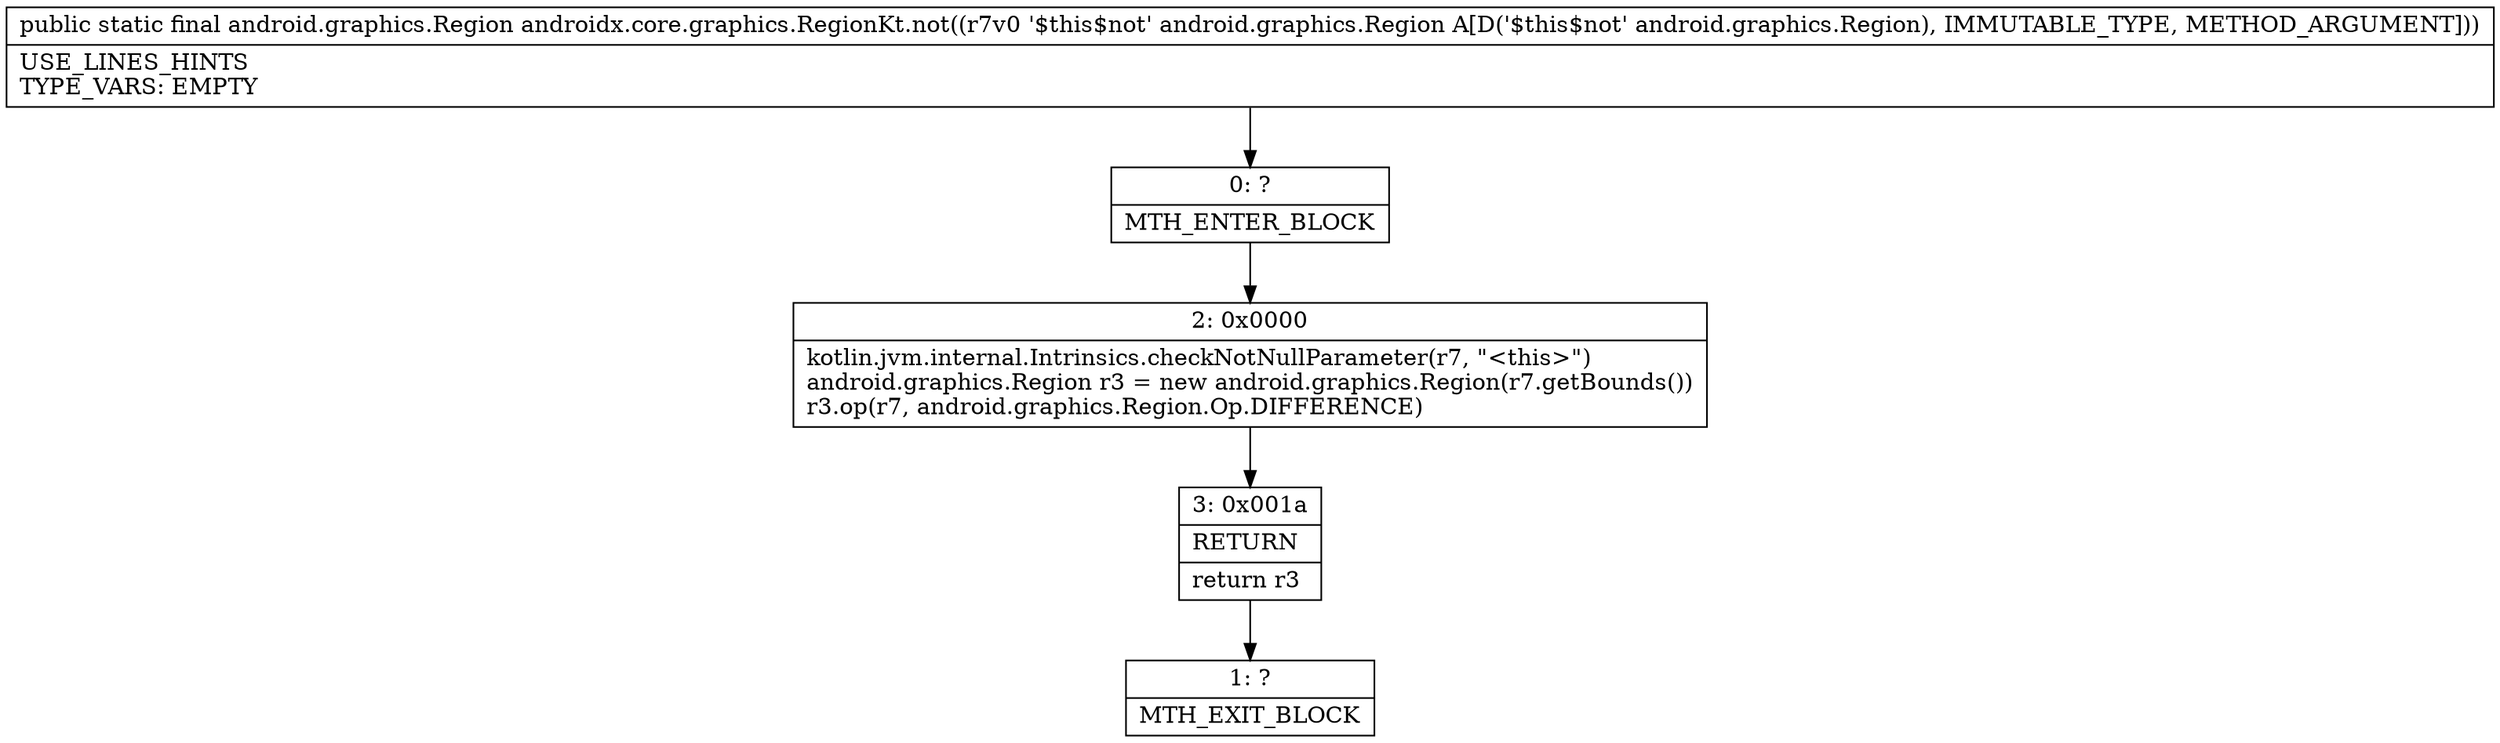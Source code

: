digraph "CFG forandroidx.core.graphics.RegionKt.not(Landroid\/graphics\/Region;)Landroid\/graphics\/Region;" {
Node_0 [shape=record,label="{0\:\ ?|MTH_ENTER_BLOCK\l}"];
Node_2 [shape=record,label="{2\:\ 0x0000|kotlin.jvm.internal.Intrinsics.checkNotNullParameter(r7, \"\<this\>\")\landroid.graphics.Region r3 = new android.graphics.Region(r7.getBounds())\lr3.op(r7, android.graphics.Region.Op.DIFFERENCE)\l}"];
Node_3 [shape=record,label="{3\:\ 0x001a|RETURN\l|return r3\l}"];
Node_1 [shape=record,label="{1\:\ ?|MTH_EXIT_BLOCK\l}"];
MethodNode[shape=record,label="{public static final android.graphics.Region androidx.core.graphics.RegionKt.not((r7v0 '$this$not' android.graphics.Region A[D('$this$not' android.graphics.Region), IMMUTABLE_TYPE, METHOD_ARGUMENT]))  | USE_LINES_HINTS\lTYPE_VARS: EMPTY\l}"];
MethodNode -> Node_0;Node_0 -> Node_2;
Node_2 -> Node_3;
Node_3 -> Node_1;
}

